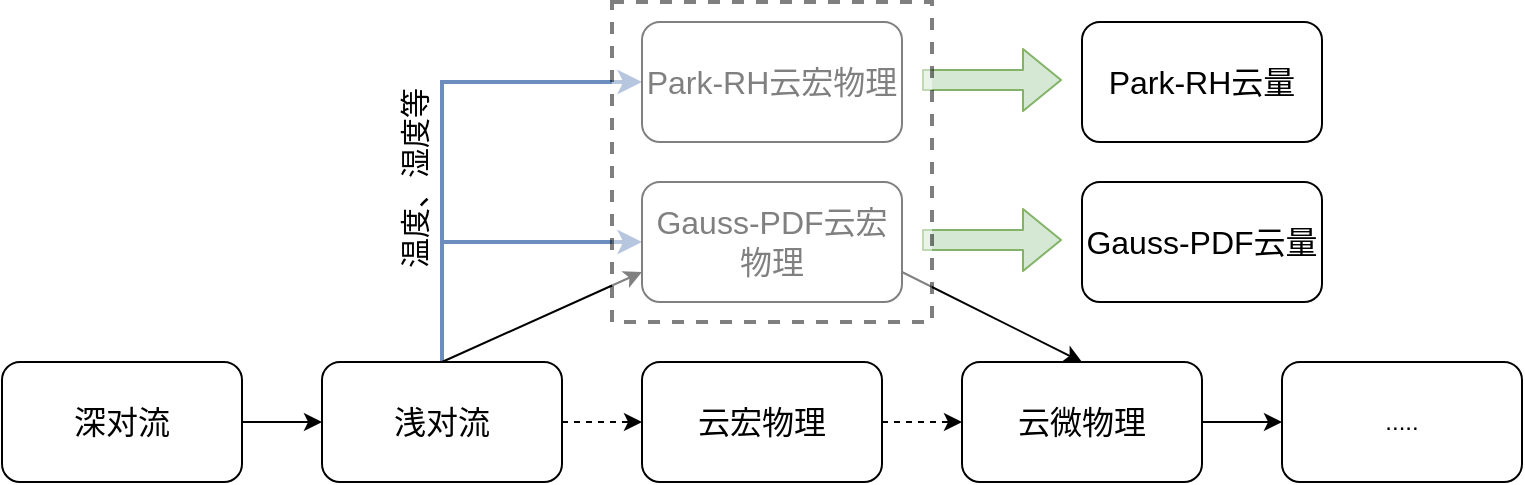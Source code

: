 <mxfile version="10.6.7" type="github"><diagram id="OAbY4JHSTUtROWgU-uOo" name="ç¬¬ 1 é¡µ"><mxGraphModel dx="867" dy="593" grid="1" gridSize="10" guides="1" tooltips="1" connect="1" arrows="1" fold="1" page="1" pageScale="1" pageWidth="827" pageHeight="1169" math="0" shadow="0"><root><mxCell id="0"/><mxCell id="1" parent="0"/><mxCell id="mLZEezk5QagMU8lISDzj-3" value="" style="edgeStyle=orthogonalEdgeStyle;rounded=0;orthogonalLoop=1;jettySize=auto;html=1;" parent="1" source="mLZEezk5QagMU8lISDzj-1" target="mLZEezk5QagMU8lISDzj-2" edge="1"><mxGeometry relative="1" as="geometry"/></mxCell><mxCell id="mLZEezk5QagMU8lISDzj-1" value="&lt;font style=&quot;font-size: 16px&quot;&gt;深对流&lt;/font&gt;" style="rounded=1;whiteSpace=wrap;html=1;" parent="1" vertex="1"><mxGeometry x="40" y="270" width="120" height="60" as="geometry"/></mxCell><mxCell id="mLZEezk5QagMU8lISDzj-11" style="edgeStyle=orthogonalEdgeStyle;rounded=0;orthogonalLoop=1;jettySize=auto;html=1;exitX=0.5;exitY=0;exitDx=0;exitDy=0;entryX=0;entryY=0.5;entryDx=0;entryDy=0;fillColor=#dae8fc;strokeColor=#6c8ebf;strokeWidth=2;" parent="1" source="mLZEezk5QagMU8lISDzj-2" target="mLZEezk5QagMU8lISDzj-4" edge="1"><mxGeometry relative="1" as="geometry"/></mxCell><mxCell id="mLZEezk5QagMU8lISDzj-12" style="edgeStyle=orthogonalEdgeStyle;rounded=0;orthogonalLoop=1;jettySize=auto;html=1;exitX=0.5;exitY=0;exitDx=0;exitDy=0;entryX=0;entryY=0.5;entryDx=0;entryDy=0;fillColor=#dae8fc;strokeColor=#6c8ebf;strokeWidth=2;" parent="1" source="mLZEezk5QagMU8lISDzj-2" target="mLZEezk5QagMU8lISDzj-6" edge="1"><mxGeometry relative="1" as="geometry"><Array as="points"><mxPoint x="260" y="210"/></Array></mxGeometry></mxCell><mxCell id="mLZEezk5QagMU8lISDzj-22" style="edgeStyle=orthogonalEdgeStyle;rounded=0;orthogonalLoop=1;jettySize=auto;html=1;exitX=1;exitY=0.5;exitDx=0;exitDy=0;entryX=0;entryY=0.5;entryDx=0;entryDy=0;dashed=1;" parent="1" source="mLZEezk5QagMU8lISDzj-2" target="mLZEezk5QagMU8lISDzj-20" edge="1"><mxGeometry relative="1" as="geometry"/></mxCell><mxCell id="mLZEezk5QagMU8lISDzj-29" style="rounded=0;orthogonalLoop=1;jettySize=auto;html=1;exitX=0.5;exitY=0;exitDx=0;exitDy=0;entryX=0;entryY=0.75;entryDx=0;entryDy=0;" parent="1" source="mLZEezk5QagMU8lISDzj-2" target="mLZEezk5QagMU8lISDzj-6" edge="1"><mxGeometry relative="1" as="geometry"/></mxCell><mxCell id="mLZEezk5QagMU8lISDzj-2" value="浅对流" style="rounded=1;whiteSpace=wrap;html=1;fontSize=16;" parent="1" vertex="1"><mxGeometry x="200" y="270" width="120" height="60" as="geometry"/></mxCell><mxCell id="mLZEezk5QagMU8lISDzj-4" value="Park-RH云宏物理" style="rounded=1;whiteSpace=wrap;html=1;fontSize=16;" parent="1" vertex="1"><mxGeometry x="360" y="100" width="130" height="60" as="geometry"/></mxCell><mxCell id="mLZEezk5QagMU8lISDzj-16" value="Park-RH云量" style="rounded=1;whiteSpace=wrap;html=1;fontSize=16;" parent="1" vertex="1"><mxGeometry x="580" y="100" width="120" height="60" as="geometry"/></mxCell><mxCell id="mLZEezk5QagMU8lISDzj-30" style="edgeStyle=none;rounded=0;orthogonalLoop=1;jettySize=auto;html=1;exitX=1;exitY=0.75;exitDx=0;exitDy=0;entryX=0.5;entryY=0;entryDx=0;entryDy=0;" parent="1" source="mLZEezk5QagMU8lISDzj-6" target="mLZEezk5QagMU8lISDzj-7" edge="1"><mxGeometry relative="1" as="geometry"/></mxCell><mxCell id="mLZEezk5QagMU8lISDzj-6" value="Gauss-PDF云宏物理" style="rounded=1;whiteSpace=wrap;html=1;fontSize=16;" parent="1" vertex="1"><mxGeometry x="360" y="180" width="130" height="60" as="geometry"/></mxCell><mxCell id="mLZEezk5QagMU8lISDzj-18" value="Gauss-PDF云量" style="rounded=1;whiteSpace=wrap;html=1;fontSize=16;" parent="1" vertex="1"><mxGeometry x="580" y="180" width="120" height="60" as="geometry"/></mxCell><mxCell id="mLZEezk5QagMU8lISDzj-24" style="edgeStyle=orthogonalEdgeStyle;rounded=0;orthogonalLoop=1;jettySize=auto;html=1;exitX=1;exitY=0.5;exitDx=0;exitDy=0;entryX=0;entryY=0.5;entryDx=0;entryDy=0;" parent="1" source="mLZEezk5QagMU8lISDzj-7" target="mLZEezk5QagMU8lISDzj-8" edge="1"><mxGeometry relative="1" as="geometry"/></mxCell><mxCell id="mLZEezk5QagMU8lISDzj-7" value="云微物理" style="rounded=1;whiteSpace=wrap;html=1;fontSize=16;" parent="1" vertex="1"><mxGeometry x="520" y="270" width="120" height="60" as="geometry"/></mxCell><mxCell id="mLZEezk5QagMU8lISDzj-8" value="....." style="rounded=1;whiteSpace=wrap;html=1;" parent="1" vertex="1"><mxGeometry x="680" y="270" width="120" height="60" as="geometry"/></mxCell><mxCell id="mLZEezk5QagMU8lISDzj-13" value="温度、湿度等" style="text;html=1;resizable=0;points=[];autosize=1;align=left;verticalAlign=top;spacingTop=-4;rotation=-90;fontSize=15;" parent="1" vertex="1"><mxGeometry x="200" y="170" width="90" height="20" as="geometry"/></mxCell><mxCell id="mLZEezk5QagMU8lISDzj-23" style="edgeStyle=orthogonalEdgeStyle;rounded=0;orthogonalLoop=1;jettySize=auto;html=1;exitX=1;exitY=0.5;exitDx=0;exitDy=0;entryX=0;entryY=0.5;entryDx=0;entryDy=0;dashed=1;" parent="1" source="mLZEezk5QagMU8lISDzj-20" target="mLZEezk5QagMU8lISDzj-7" edge="1"><mxGeometry relative="1" as="geometry"/></mxCell><mxCell id="mLZEezk5QagMU8lISDzj-20" value="云宏物理" style="rounded=1;whiteSpace=wrap;html=1;fontSize=16;" parent="1" vertex="1"><mxGeometry x="360" y="270" width="120" height="60" as="geometry"/></mxCell><mxCell id="mLZEezk5QagMU8lISDzj-26" value="" style="shape=flexArrow;endArrow=classic;html=1;fillColor=#d5e8d4;strokeColor=#82b366;" parent="1" edge="1"><mxGeometry width="50" height="50" relative="1" as="geometry"><mxPoint x="500" y="129" as="sourcePoint"/><mxPoint x="570" y="129" as="targetPoint"/></mxGeometry></mxCell><mxCell id="mLZEezk5QagMU8lISDzj-27" value="" style="shape=flexArrow;endArrow=classic;html=1;fillColor=#d5e8d4;strokeColor=#82b366;" parent="1" edge="1"><mxGeometry width="50" height="50" relative="1" as="geometry"><mxPoint x="500" y="209" as="sourcePoint"/><mxPoint x="570" y="209" as="targetPoint"/></mxGeometry></mxCell><mxCell id="mLZEezk5QagMU8lISDzj-31" value="" style="whiteSpace=wrap;html=1;aspect=fixed;dashed=1;opacity=50;strokeWidth=2;" parent="1" vertex="1"><mxGeometry x="345" y="90" width="160" height="160" as="geometry"/></mxCell></root></mxGraphModel></diagram></mxfile>